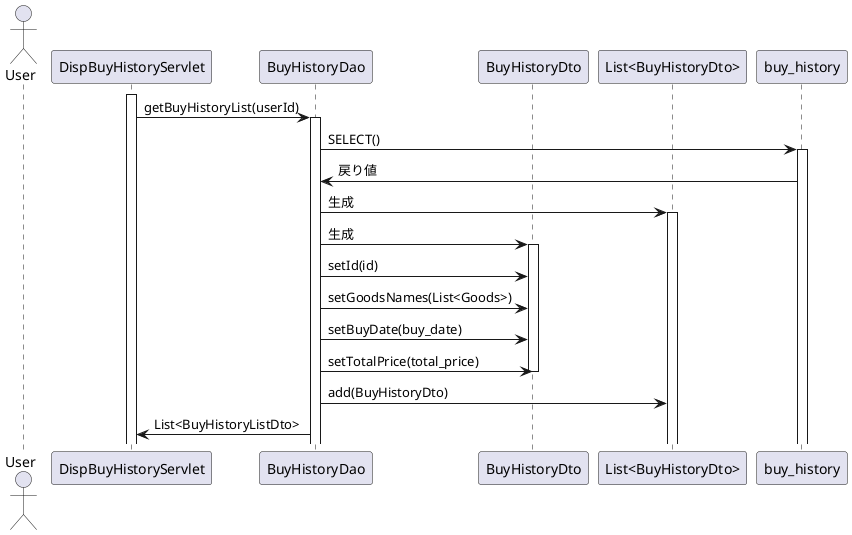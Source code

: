 @startuml
actor User
participant DispBuyHistoryServlet as A
participant BuyHistoryDao as B
participant BuyHistoryDto as C
participant "List<BuyHistoryDto>" as D
participant buy_history as E
activate A
A -> B: getBuyHistoryList(userId)
activate B
B -> E: SELECT()
activate E
E -> B: 戻り値
B -> D: 生成
activate D
B -> C: 生成
activate C
B -> C: setId(id)
B -> C: setGoodsNames(List<Goods>)
B -> C: setBuyDate(buy_date)
B -> C: setTotalPrice(total_price)
deactivate C
B -> D: add(BuyHistoryDto)
B -> A: List<BuyHistoryListDto>
@enduml